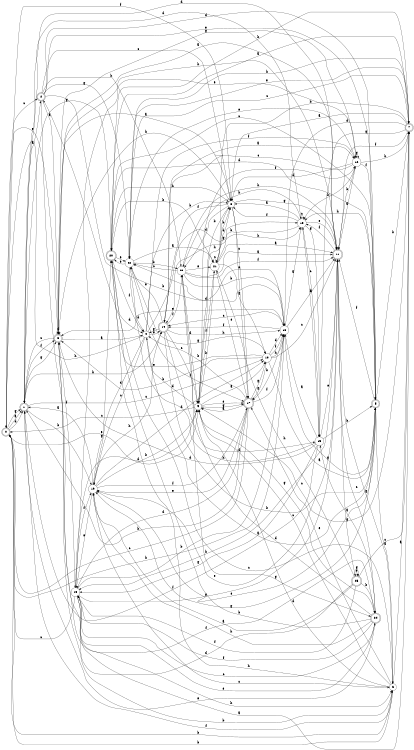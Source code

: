 digraph n21_4 {
__start0 [label="" shape="none"];

rankdir=LR;
size="8,5";

s0 [style="rounded,filled", color="black", fillcolor="white" shape="doublecircle", label="0"];
s1 [style="rounded,filled", color="black", fillcolor="white" shape="doublecircle", label="1"];
s2 [style="rounded,filled", color="black", fillcolor="white" shape="doublecircle", label="2"];
s3 [style="rounded,filled", color="black", fillcolor="white" shape="doublecircle", label="3"];
s4 [style="filled", color="black", fillcolor="white" shape="circle", label="4"];
s5 [style="rounded,filled", color="black", fillcolor="white" shape="doublecircle", label="5"];
s6 [style="filled", color="black", fillcolor="white" shape="circle", label="6"];
s7 [style="rounded,filled", color="black", fillcolor="white" shape="doublecircle", label="7"];
s8 [style="filled", color="black", fillcolor="white" shape="circle", label="8"];
s9 [style="filled", color="black", fillcolor="white" shape="circle", label="9"];
s10 [style="filled", color="black", fillcolor="white" shape="circle", label="10"];
s11 [style="rounded,filled", color="black", fillcolor="white" shape="doublecircle", label="11"];
s12 [style="filled", color="black", fillcolor="white" shape="circle", label="12"];
s13 [style="filled", color="black", fillcolor="white" shape="circle", label="13"];
s14 [style="rounded,filled", color="black", fillcolor="white" shape="doublecircle", label="14"];
s15 [style="filled", color="black", fillcolor="white" shape="circle", label="15"];
s16 [style="filled", color="black", fillcolor="white" shape="circle", label="16"];
s17 [style="rounded,filled", color="black", fillcolor="white" shape="doublecircle", label="17"];
s18 [style="filled", color="black", fillcolor="white" shape="circle", label="18"];
s19 [style="filled", color="black", fillcolor="white" shape="circle", label="19"];
s20 [style="rounded,filled", color="black", fillcolor="white" shape="doublecircle", label="20"];
s21 [style="filled", color="black", fillcolor="white" shape="circle", label="21"];
s22 [style="filled", color="black", fillcolor="white" shape="circle", label="22"];
s23 [style="filled", color="black", fillcolor="white" shape="circle", label="23"];
s24 [style="rounded,filled", color="black", fillcolor="white" shape="doublecircle", label="24"];
s25 [style="rounded,filled", color="black", fillcolor="white" shape="doublecircle", label="25"];
s0 -> s1 [label="a"];
s0 -> s6 [label="b"];
s0 -> s2 [label="c"];
s0 -> s1 [label="d"];
s0 -> s9 [label="e"];
s0 -> s8 [label="f"];
s0 -> s1 [label="g"];
s0 -> s16 [label="h"];
s1 -> s2 [label="a"];
s1 -> s19 [label="b"];
s1 -> s10 [label="c"];
s1 -> s13 [label="d"];
s1 -> s24 [label="e"];
s1 -> s3 [label="f"];
s1 -> s3 [label="g"];
s1 -> s14 [label="h"];
s2 -> s3 [label="a"];
s2 -> s16 [label="b"];
s2 -> s8 [label="c"];
s2 -> s5 [label="d"];
s2 -> s5 [label="e"];
s2 -> s24 [label="f"];
s2 -> s22 [label="g"];
s2 -> s23 [label="h"];
s3 -> s4 [label="a"];
s3 -> s6 [label="b"];
s3 -> s1 [label="c"];
s3 -> s3 [label="d"];
s3 -> s0 [label="e"];
s3 -> s18 [label="f"];
s3 -> s12 [label="g"];
s3 -> s11 [label="h"];
s4 -> s5 [label="a"];
s4 -> s8 [label="b"];
s4 -> s19 [label="c"];
s4 -> s19 [label="d"];
s4 -> s14 [label="e"];
s4 -> s12 [label="f"];
s4 -> s13 [label="g"];
s4 -> s0 [label="h"];
s5 -> s6 [label="a"];
s5 -> s7 [label="b"];
s5 -> s20 [label="c"];
s5 -> s20 [label="d"];
s5 -> s19 [label="e"];
s5 -> s11 [label="f"];
s5 -> s19 [label="g"];
s5 -> s13 [label="h"];
s6 -> s7 [label="a"];
s6 -> s0 [label="b"];
s6 -> s9 [label="c"];
s6 -> s9 [label="d"];
s6 -> s17 [label="e"];
s6 -> s1 [label="f"];
s6 -> s11 [label="g"];
s6 -> s20 [label="h"];
s7 -> s8 [label="a"];
s7 -> s21 [label="b"];
s7 -> s9 [label="c"];
s7 -> s16 [label="d"];
s7 -> s22 [label="e"];
s7 -> s11 [label="f"];
s7 -> s15 [label="g"];
s7 -> s20 [label="h"];
s8 -> s3 [label="a"];
s8 -> s9 [label="b"];
s8 -> s17 [label="c"];
s8 -> s23 [label="d"];
s8 -> s17 [label="e"];
s8 -> s14 [label="f"];
s8 -> s11 [label="g"];
s8 -> s3 [label="h"];
s9 -> s10 [label="a"];
s9 -> s21 [label="b"];
s9 -> s0 [label="c"];
s9 -> s4 [label="d"];
s9 -> s17 [label="e"];
s9 -> s12 [label="f"];
s9 -> s17 [label="g"];
s9 -> s8 [label="h"];
s10 -> s5 [label="a"];
s10 -> s3 [label="b"];
s10 -> s11 [label="c"];
s10 -> s16 [label="d"];
s10 -> s2 [label="e"];
s10 -> s16 [label="f"];
s10 -> s17 [label="g"];
s10 -> s16 [label="h"];
s11 -> s3 [label="a"];
s11 -> s12 [label="b"];
s11 -> s24 [label="c"];
s11 -> s1 [label="d"];
s11 -> s19 [label="e"];
s11 -> s13 [label="f"];
s11 -> s25 [label="g"];
s11 -> s18 [label="h"];
s12 -> s11 [label="a"];
s12 -> s13 [label="b"];
s12 -> s14 [label="c"];
s12 -> s8 [label="d"];
s12 -> s22 [label="e"];
s12 -> s5 [label="f"];
s12 -> s12 [label="g"];
s12 -> s7 [label="h"];
s13 -> s8 [label="a"];
s13 -> s14 [label="b"];
s13 -> s13 [label="c"];
s13 -> s15 [label="d"];
s13 -> s11 [label="e"];
s13 -> s8 [label="f"];
s13 -> s15 [label="g"];
s13 -> s23 [label="h"];
s14 -> s12 [label="a"];
s14 -> s5 [label="b"];
s14 -> s9 [label="c"];
s14 -> s15 [label="d"];
s14 -> s22 [label="e"];
s14 -> s23 [label="f"];
s14 -> s4 [label="g"];
s14 -> s16 [label="h"];
s15 -> s16 [label="a"];
s15 -> s5 [label="b"];
s15 -> s13 [label="c"];
s15 -> s3 [label="d"];
s15 -> s11 [label="e"];
s15 -> s1 [label="f"];
s15 -> s18 [label="g"];
s15 -> s22 [label="h"];
s16 -> s13 [label="a"];
s16 -> s17 [label="b"];
s16 -> s14 [label="c"];
s16 -> s22 [label="d"];
s16 -> s3 [label="e"];
s16 -> s14 [label="f"];
s16 -> s5 [label="g"];
s16 -> s11 [label="h"];
s17 -> s9 [label="a"];
s17 -> s4 [label="b"];
s17 -> s0 [label="c"];
s17 -> s18 [label="d"];
s17 -> s19 [label="e"];
s17 -> s16 [label="f"];
s17 -> s10 [label="g"];
s17 -> s1 [label="h"];
s18 -> s7 [label="a"];
s18 -> s16 [label="b"];
s18 -> s0 [label="c"];
s18 -> s9 [label="d"];
s18 -> s12 [label="e"];
s18 -> s19 [label="f"];
s18 -> s11 [label="g"];
s18 -> s6 [label="h"];
s19 -> s1 [label="a"];
s19 -> s9 [label="b"];
s19 -> s6 [label="c"];
s19 -> s10 [label="d"];
s19 -> s18 [label="e"];
s19 -> s17 [label="f"];
s19 -> s20 [label="g"];
s19 -> s14 [label="h"];
s20 -> s7 [label="a"];
s20 -> s21 [label="b"];
s20 -> s6 [label="c"];
s20 -> s4 [label="d"];
s20 -> s22 [label="e"];
s20 -> s4 [label="f"];
s20 -> s1 [label="g"];
s20 -> s8 [label="h"];
s21 -> s11 [label="a"];
s21 -> s8 [label="b"];
s21 -> s21 [label="c"];
s21 -> s8 [label="d"];
s21 -> s17 [label="e"];
s21 -> s9 [label="f"];
s21 -> s10 [label="g"];
s21 -> s13 [label="h"];
s22 -> s21 [label="a"];
s22 -> s23 [label="b"];
s22 -> s7 [label="c"];
s22 -> s4 [label="d"];
s22 -> s20 [label="e"];
s22 -> s17 [label="f"];
s22 -> s10 [label="g"];
s22 -> s7 [label="h"];
s23 -> s11 [label="a"];
s23 -> s16 [label="b"];
s23 -> s22 [label="c"];
s23 -> s9 [label="d"];
s23 -> s21 [label="e"];
s23 -> s11 [label="f"];
s23 -> s24 [label="g"];
s23 -> s11 [label="h"];
s24 -> s15 [label="a"];
s24 -> s20 [label="b"];
s24 -> s18 [label="c"];
s24 -> s23 [label="d"];
s24 -> s18 [label="e"];
s24 -> s18 [label="f"];
s24 -> s9 [label="g"];
s24 -> s19 [label="h"];
s25 -> s19 [label="a"];
s25 -> s24 [label="b"];
s25 -> s7 [label="c"];
s25 -> s3 [label="d"];
s25 -> s25 [label="e"];
s25 -> s18 [label="f"];
s25 -> s25 [label="g"];
s25 -> s21 [label="h"];

}